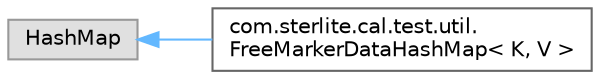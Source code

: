digraph "Graphical Class Hierarchy"
{
 // LATEX_PDF_SIZE
  bgcolor="transparent";
  edge [fontname=Helvetica,fontsize=10,labelfontname=Helvetica,labelfontsize=10];
  node [fontname=Helvetica,fontsize=10,shape=box,height=0.2,width=0.4];
  rankdir="LR";
  Node0 [id="Node000000",label="HashMap",height=0.2,width=0.4,color="grey60", fillcolor="#E0E0E0", style="filled",tooltip=" "];
  Node0 -> Node1 [id="edge901_Node000000_Node000001",dir="back",color="steelblue1",style="solid",tooltip=" "];
  Node1 [id="Node000001",label="com.sterlite.cal.test.util.\lFreeMarkerDataHashMap\< K, V \>",height=0.2,width=0.4,color="grey40", fillcolor="white", style="filled",URL="$classcom_1_1sterlite_1_1cal_1_1test_1_1util_1_1_free_marker_data_hash_map.html",tooltip=" "];
}
